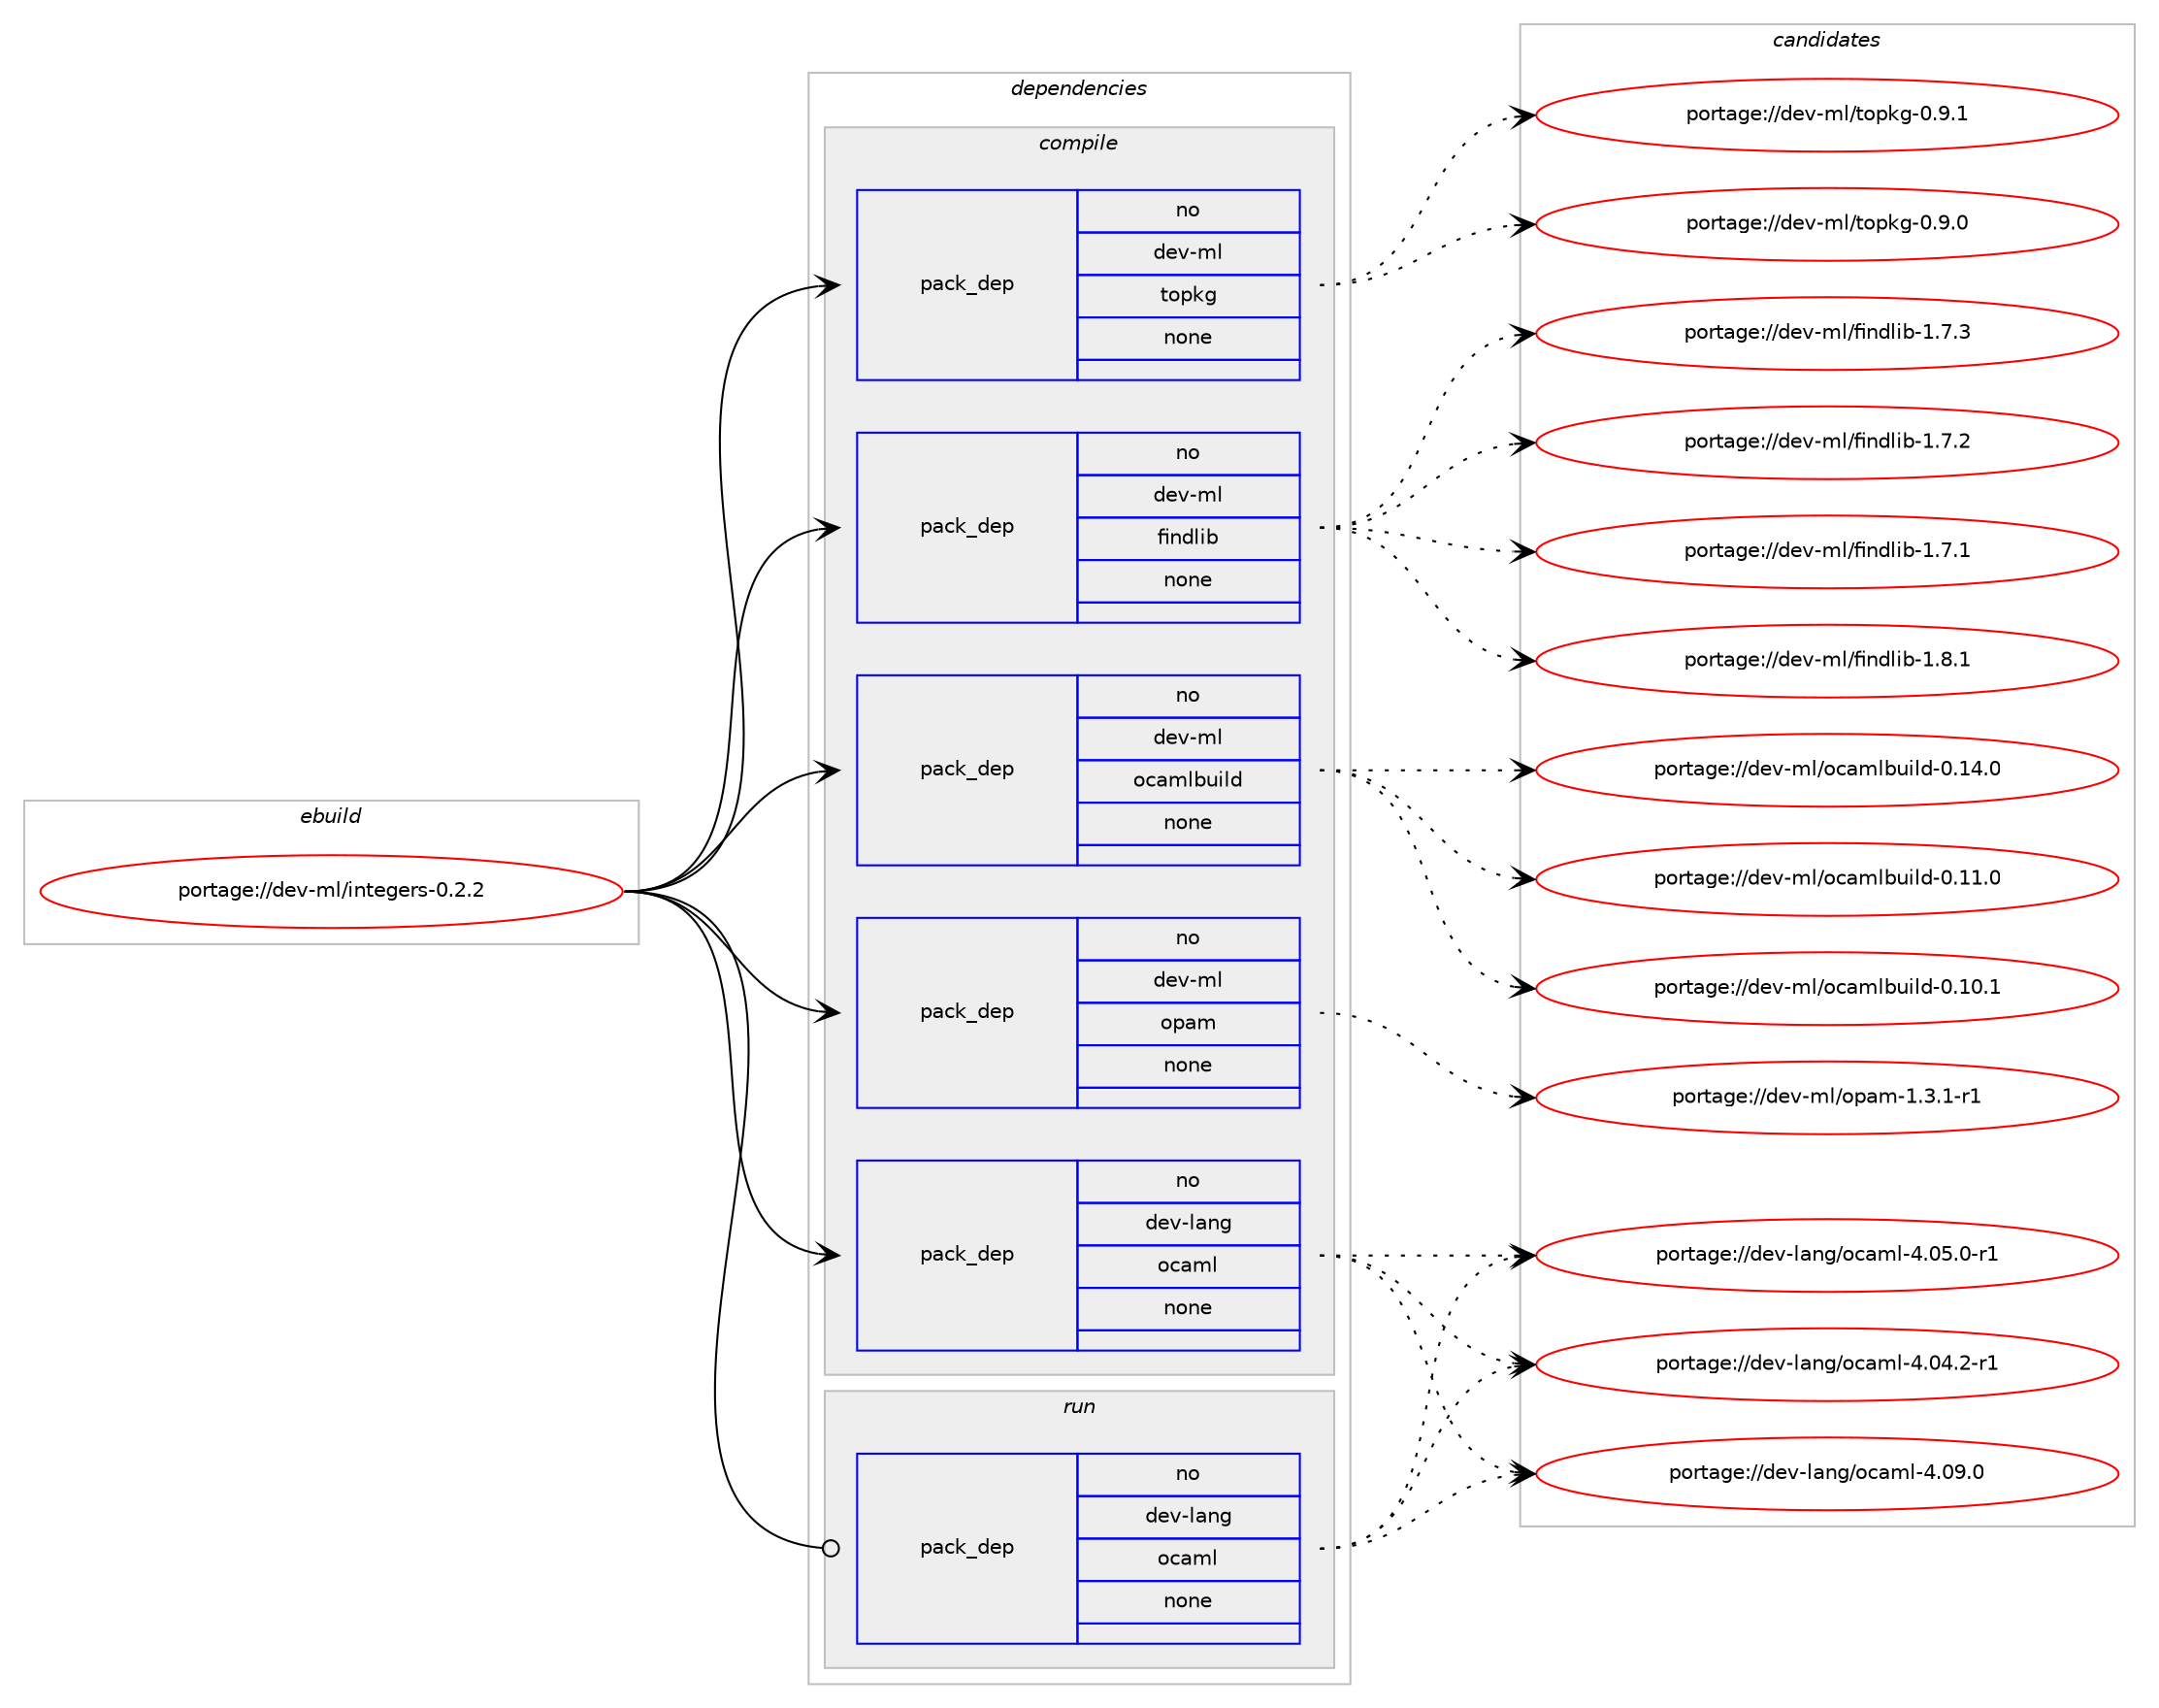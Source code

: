 digraph prolog {

# *************
# Graph options
# *************

newrank=true;
concentrate=true;
compound=true;
graph [rankdir=LR,fontname=Helvetica,fontsize=10,ranksep=1.5];#, ranksep=2.5, nodesep=0.2];
edge  [arrowhead=vee];
node  [fontname=Helvetica,fontsize=10];

# **********
# The ebuild
# **********

subgraph cluster_leftcol {
color=gray;
rank=same;
label=<<i>ebuild</i>>;
id [label="portage://dev-ml/integers-0.2.2", color=red, width=4, href="../dev-ml/integers-0.2.2.svg"];
}

# ****************
# The dependencies
# ****************

subgraph cluster_midcol {
color=gray;
label=<<i>dependencies</i>>;
subgraph cluster_compile {
fillcolor="#eeeeee";
style=filled;
label=<<i>compile</i>>;
subgraph pack375574 {
dependency503699 [label=<<TABLE BORDER="0" CELLBORDER="1" CELLSPACING="0" CELLPADDING="4" WIDTH="220"><TR><TD ROWSPAN="6" CELLPADDING="30">pack_dep</TD></TR><TR><TD WIDTH="110">no</TD></TR><TR><TD>dev-lang</TD></TR><TR><TD>ocaml</TD></TR><TR><TD>none</TD></TR><TR><TD></TD></TR></TABLE>>, shape=none, color=blue];
}
id:e -> dependency503699:w [weight=20,style="solid",arrowhead="vee"];
subgraph pack375575 {
dependency503700 [label=<<TABLE BORDER="0" CELLBORDER="1" CELLSPACING="0" CELLPADDING="4" WIDTH="220"><TR><TD ROWSPAN="6" CELLPADDING="30">pack_dep</TD></TR><TR><TD WIDTH="110">no</TD></TR><TR><TD>dev-ml</TD></TR><TR><TD>findlib</TD></TR><TR><TD>none</TD></TR><TR><TD></TD></TR></TABLE>>, shape=none, color=blue];
}
id:e -> dependency503700:w [weight=20,style="solid",arrowhead="vee"];
subgraph pack375576 {
dependency503701 [label=<<TABLE BORDER="0" CELLBORDER="1" CELLSPACING="0" CELLPADDING="4" WIDTH="220"><TR><TD ROWSPAN="6" CELLPADDING="30">pack_dep</TD></TR><TR><TD WIDTH="110">no</TD></TR><TR><TD>dev-ml</TD></TR><TR><TD>ocamlbuild</TD></TR><TR><TD>none</TD></TR><TR><TD></TD></TR></TABLE>>, shape=none, color=blue];
}
id:e -> dependency503701:w [weight=20,style="solid",arrowhead="vee"];
subgraph pack375577 {
dependency503702 [label=<<TABLE BORDER="0" CELLBORDER="1" CELLSPACING="0" CELLPADDING="4" WIDTH="220"><TR><TD ROWSPAN="6" CELLPADDING="30">pack_dep</TD></TR><TR><TD WIDTH="110">no</TD></TR><TR><TD>dev-ml</TD></TR><TR><TD>opam</TD></TR><TR><TD>none</TD></TR><TR><TD></TD></TR></TABLE>>, shape=none, color=blue];
}
id:e -> dependency503702:w [weight=20,style="solid",arrowhead="vee"];
subgraph pack375578 {
dependency503703 [label=<<TABLE BORDER="0" CELLBORDER="1" CELLSPACING="0" CELLPADDING="4" WIDTH="220"><TR><TD ROWSPAN="6" CELLPADDING="30">pack_dep</TD></TR><TR><TD WIDTH="110">no</TD></TR><TR><TD>dev-ml</TD></TR><TR><TD>topkg</TD></TR><TR><TD>none</TD></TR><TR><TD></TD></TR></TABLE>>, shape=none, color=blue];
}
id:e -> dependency503703:w [weight=20,style="solid",arrowhead="vee"];
}
subgraph cluster_compileandrun {
fillcolor="#eeeeee";
style=filled;
label=<<i>compile and run</i>>;
}
subgraph cluster_run {
fillcolor="#eeeeee";
style=filled;
label=<<i>run</i>>;
subgraph pack375579 {
dependency503704 [label=<<TABLE BORDER="0" CELLBORDER="1" CELLSPACING="0" CELLPADDING="4" WIDTH="220"><TR><TD ROWSPAN="6" CELLPADDING="30">pack_dep</TD></TR><TR><TD WIDTH="110">no</TD></TR><TR><TD>dev-lang</TD></TR><TR><TD>ocaml</TD></TR><TR><TD>none</TD></TR><TR><TD></TD></TR></TABLE>>, shape=none, color=blue];
}
id:e -> dependency503704:w [weight=20,style="solid",arrowhead="odot"];
}
}

# **************
# The candidates
# **************

subgraph cluster_choices {
rank=same;
color=gray;
label=<<i>candidates</i>>;

subgraph choice375574 {
color=black;
nodesep=1;
choice100101118451089711010347111999710910845524648574648 [label="portage://dev-lang/ocaml-4.09.0", color=red, width=4,href="../dev-lang/ocaml-4.09.0.svg"];
choice1001011184510897110103471119997109108455246485346484511449 [label="portage://dev-lang/ocaml-4.05.0-r1", color=red, width=4,href="../dev-lang/ocaml-4.05.0-r1.svg"];
choice1001011184510897110103471119997109108455246485246504511449 [label="portage://dev-lang/ocaml-4.04.2-r1", color=red, width=4,href="../dev-lang/ocaml-4.04.2-r1.svg"];
dependency503699:e -> choice100101118451089711010347111999710910845524648574648:w [style=dotted,weight="100"];
dependency503699:e -> choice1001011184510897110103471119997109108455246485346484511449:w [style=dotted,weight="100"];
dependency503699:e -> choice1001011184510897110103471119997109108455246485246504511449:w [style=dotted,weight="100"];
}
subgraph choice375575 {
color=black;
nodesep=1;
choice100101118451091084710210511010010810598454946564649 [label="portage://dev-ml/findlib-1.8.1", color=red, width=4,href="../dev-ml/findlib-1.8.1.svg"];
choice100101118451091084710210511010010810598454946554651 [label="portage://dev-ml/findlib-1.7.3", color=red, width=4,href="../dev-ml/findlib-1.7.3.svg"];
choice100101118451091084710210511010010810598454946554650 [label="portage://dev-ml/findlib-1.7.2", color=red, width=4,href="../dev-ml/findlib-1.7.2.svg"];
choice100101118451091084710210511010010810598454946554649 [label="portage://dev-ml/findlib-1.7.1", color=red, width=4,href="../dev-ml/findlib-1.7.1.svg"];
dependency503700:e -> choice100101118451091084710210511010010810598454946564649:w [style=dotted,weight="100"];
dependency503700:e -> choice100101118451091084710210511010010810598454946554651:w [style=dotted,weight="100"];
dependency503700:e -> choice100101118451091084710210511010010810598454946554650:w [style=dotted,weight="100"];
dependency503700:e -> choice100101118451091084710210511010010810598454946554649:w [style=dotted,weight="100"];
}
subgraph choice375576 {
color=black;
nodesep=1;
choice100101118451091084711199971091089811710510810045484649524648 [label="portage://dev-ml/ocamlbuild-0.14.0", color=red, width=4,href="../dev-ml/ocamlbuild-0.14.0.svg"];
choice100101118451091084711199971091089811710510810045484649494648 [label="portage://dev-ml/ocamlbuild-0.11.0", color=red, width=4,href="../dev-ml/ocamlbuild-0.11.0.svg"];
choice100101118451091084711199971091089811710510810045484649484649 [label="portage://dev-ml/ocamlbuild-0.10.1", color=red, width=4,href="../dev-ml/ocamlbuild-0.10.1.svg"];
dependency503701:e -> choice100101118451091084711199971091089811710510810045484649524648:w [style=dotted,weight="100"];
dependency503701:e -> choice100101118451091084711199971091089811710510810045484649494648:w [style=dotted,weight="100"];
dependency503701:e -> choice100101118451091084711199971091089811710510810045484649484649:w [style=dotted,weight="100"];
}
subgraph choice375577 {
color=black;
nodesep=1;
choice1001011184510910847111112971094549465146494511449 [label="portage://dev-ml/opam-1.3.1-r1", color=red, width=4,href="../dev-ml/opam-1.3.1-r1.svg"];
dependency503702:e -> choice1001011184510910847111112971094549465146494511449:w [style=dotted,weight="100"];
}
subgraph choice375578 {
color=black;
nodesep=1;
choice1001011184510910847116111112107103454846574649 [label="portage://dev-ml/topkg-0.9.1", color=red, width=4,href="../dev-ml/topkg-0.9.1.svg"];
choice1001011184510910847116111112107103454846574648 [label="portage://dev-ml/topkg-0.9.0", color=red, width=4,href="../dev-ml/topkg-0.9.0.svg"];
dependency503703:e -> choice1001011184510910847116111112107103454846574649:w [style=dotted,weight="100"];
dependency503703:e -> choice1001011184510910847116111112107103454846574648:w [style=dotted,weight="100"];
}
subgraph choice375579 {
color=black;
nodesep=1;
choice100101118451089711010347111999710910845524648574648 [label="portage://dev-lang/ocaml-4.09.0", color=red, width=4,href="../dev-lang/ocaml-4.09.0.svg"];
choice1001011184510897110103471119997109108455246485346484511449 [label="portage://dev-lang/ocaml-4.05.0-r1", color=red, width=4,href="../dev-lang/ocaml-4.05.0-r1.svg"];
choice1001011184510897110103471119997109108455246485246504511449 [label="portage://dev-lang/ocaml-4.04.2-r1", color=red, width=4,href="../dev-lang/ocaml-4.04.2-r1.svg"];
dependency503704:e -> choice100101118451089711010347111999710910845524648574648:w [style=dotted,weight="100"];
dependency503704:e -> choice1001011184510897110103471119997109108455246485346484511449:w [style=dotted,weight="100"];
dependency503704:e -> choice1001011184510897110103471119997109108455246485246504511449:w [style=dotted,weight="100"];
}
}

}
